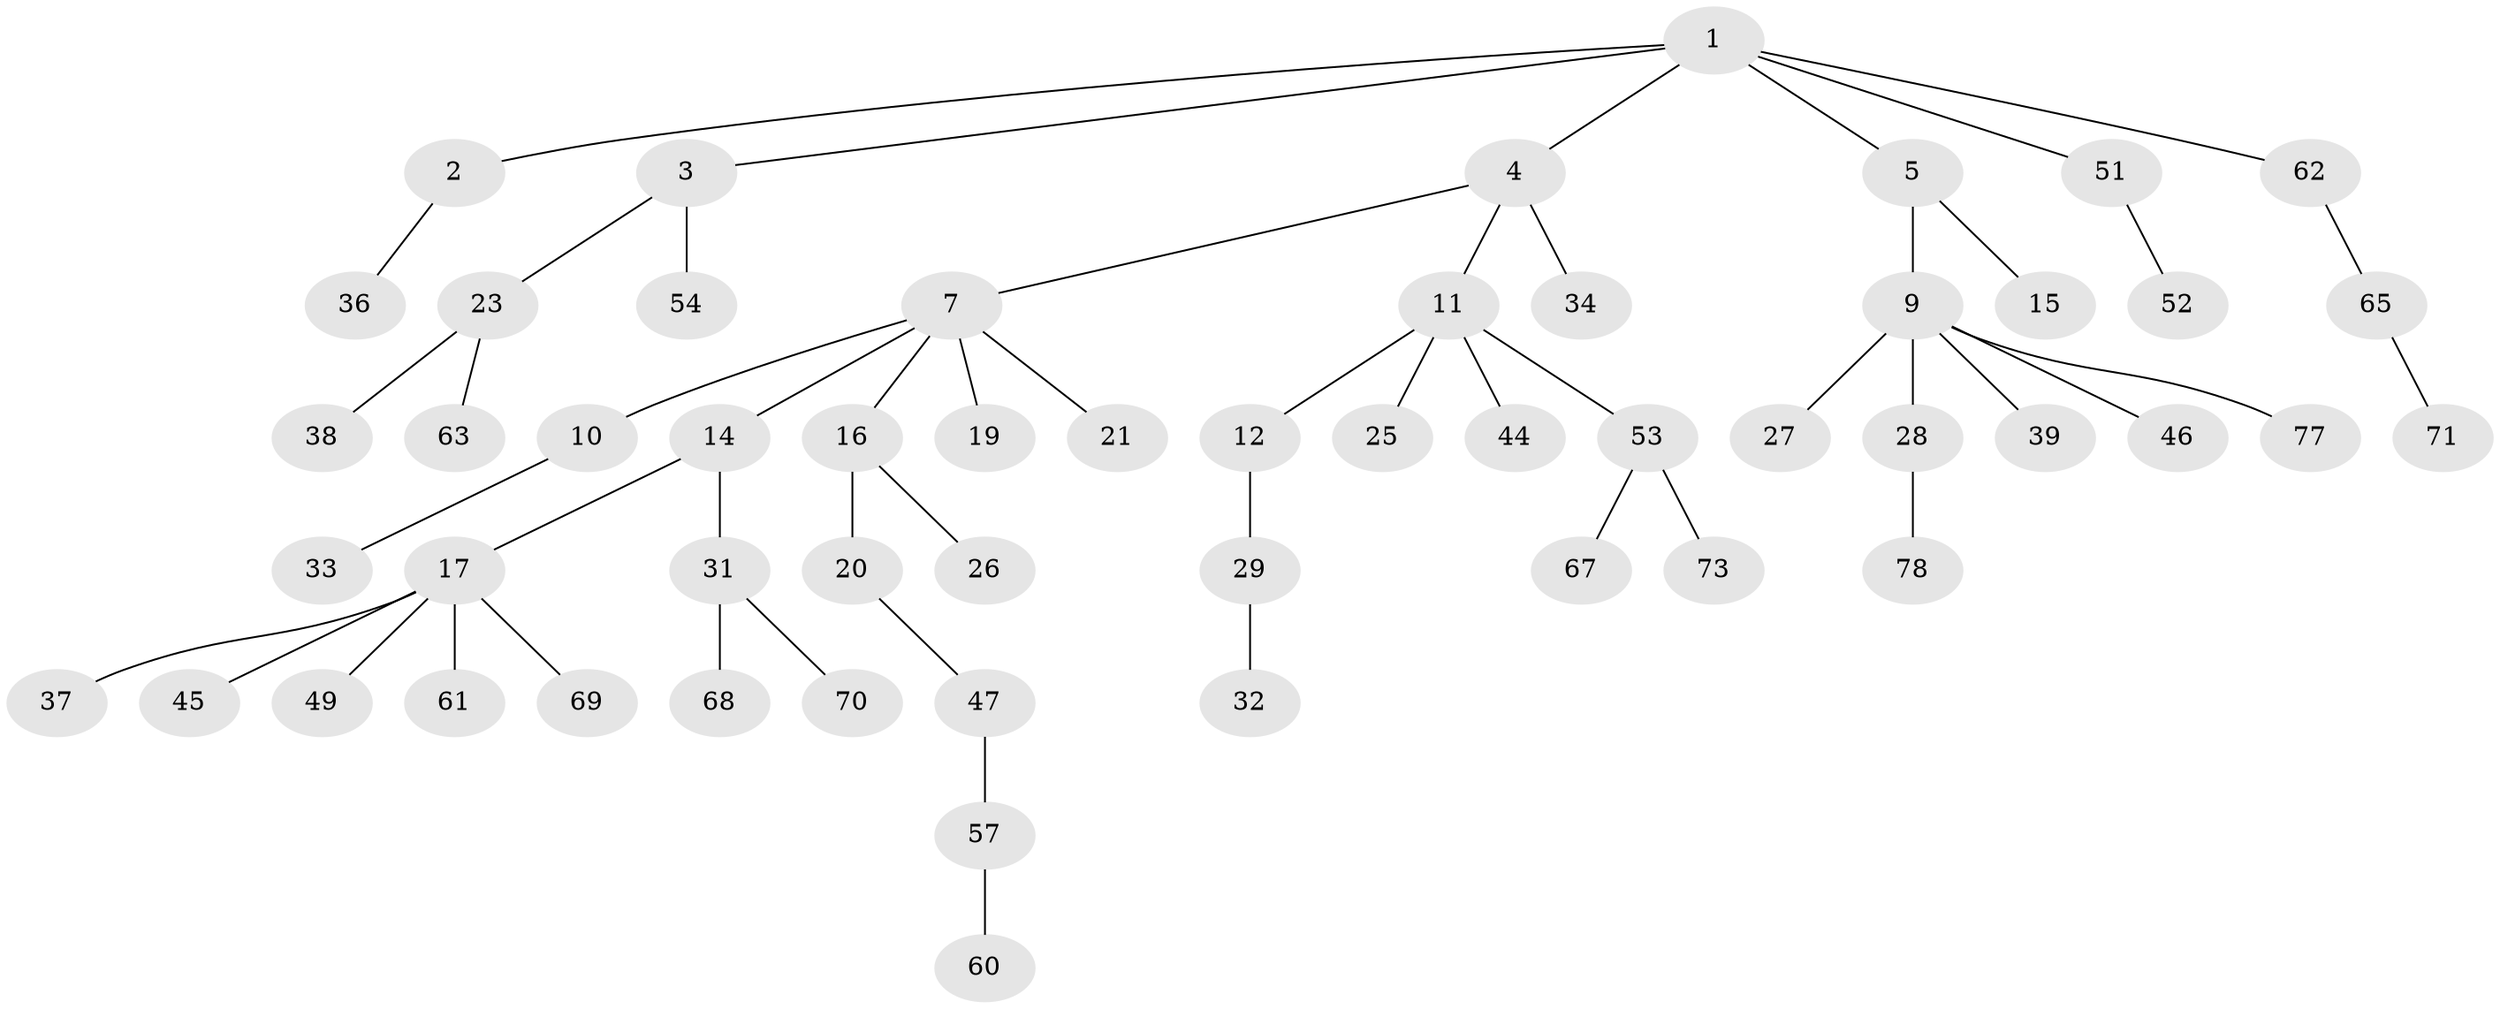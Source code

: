 // Generated by graph-tools (version 1.1) at 2025/24/03/03/25 07:24:08]
// undirected, 54 vertices, 53 edges
graph export_dot {
graph [start="1"]
  node [color=gray90,style=filled];
  1 [super="+6"];
  2;
  3 [super="+41"];
  4 [super="+72"];
  5 [super="+35"];
  7 [super="+8"];
  9 [super="+30"];
  10;
  11 [super="+13"];
  12 [super="+48"];
  14;
  15 [super="+18"];
  16 [super="+24"];
  17 [super="+76"];
  19;
  20 [super="+22"];
  21;
  23 [super="+42"];
  25;
  26;
  27 [super="+75"];
  28 [super="+50"];
  29;
  31 [super="+40"];
  32 [super="+43"];
  33;
  34;
  36 [super="+56"];
  37 [super="+79"];
  38 [super="+58"];
  39;
  44;
  45;
  46;
  47;
  49;
  51 [super="+55"];
  52;
  53 [super="+59"];
  54;
  57 [super="+64"];
  60;
  61;
  62;
  63;
  65 [super="+66"];
  67;
  68 [super="+74"];
  69;
  70;
  71;
  73;
  77 [super="+80"];
  78;
  1 -- 2;
  1 -- 3;
  1 -- 4;
  1 -- 5;
  1 -- 51;
  1 -- 62;
  2 -- 36;
  3 -- 23;
  3 -- 54;
  4 -- 7;
  4 -- 11;
  4 -- 34;
  5 -- 9;
  5 -- 15;
  7 -- 10;
  7 -- 14;
  7 -- 16;
  7 -- 21;
  7 -- 19;
  9 -- 27;
  9 -- 28;
  9 -- 39;
  9 -- 46;
  9 -- 77;
  10 -- 33;
  11 -- 12;
  11 -- 44;
  11 -- 25;
  11 -- 53;
  12 -- 29;
  14 -- 17;
  14 -- 31;
  16 -- 20;
  16 -- 26;
  17 -- 37;
  17 -- 45;
  17 -- 49;
  17 -- 61;
  17 -- 69;
  20 -- 47;
  23 -- 38;
  23 -- 63;
  28 -- 78;
  29 -- 32;
  31 -- 68;
  31 -- 70;
  47 -- 57;
  51 -- 52;
  53 -- 67;
  53 -- 73;
  57 -- 60;
  62 -- 65;
  65 -- 71;
}
